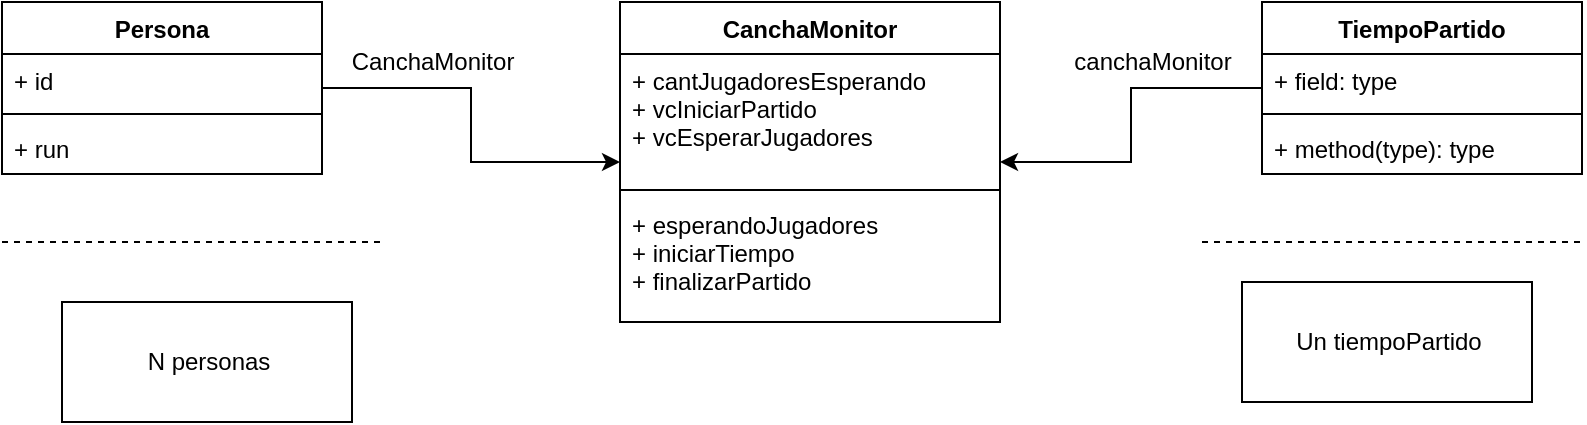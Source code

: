 <mxfile version="14.5.3" type="device"><diagram id="VdS_7EkI2pxSusMoUKf9" name="Page-1"><mxGraphModel dx="1108" dy="474" grid="1" gridSize="10" guides="1" tooltips="1" connect="1" arrows="1" fold="1" page="1" pageScale="1" pageWidth="827" pageHeight="1169" math="0" shadow="0"><root><mxCell id="0"/><mxCell id="1" parent="0"/><mxCell id="lbkpA79mumF9-HT5b3Nr-13" style="edgeStyle=orthogonalEdgeStyle;rounded=0;orthogonalLoop=1;jettySize=auto;html=1;" edge="1" parent="1" source="lbkpA79mumF9-HT5b3Nr-1" target="lbkpA79mumF9-HT5b3Nr-9"><mxGeometry relative="1" as="geometry"/></mxCell><mxCell id="lbkpA79mumF9-HT5b3Nr-1" value="Persona" style="swimlane;fontStyle=1;align=center;verticalAlign=top;childLayout=stackLayout;horizontal=1;startSize=26;horizontalStack=0;resizeParent=1;resizeParentMax=0;resizeLast=0;collapsible=1;marginBottom=0;" vertex="1" parent="1"><mxGeometry x="10" y="160" width="160" height="86" as="geometry"/></mxCell><mxCell id="lbkpA79mumF9-HT5b3Nr-2" value="+ id" style="text;strokeColor=none;fillColor=none;align=left;verticalAlign=top;spacingLeft=4;spacingRight=4;overflow=hidden;rotatable=0;points=[[0,0.5],[1,0.5]];portConstraint=eastwest;" vertex="1" parent="lbkpA79mumF9-HT5b3Nr-1"><mxGeometry y="26" width="160" height="26" as="geometry"/></mxCell><mxCell id="lbkpA79mumF9-HT5b3Nr-3" value="" style="line;strokeWidth=1;fillColor=none;align=left;verticalAlign=middle;spacingTop=-1;spacingLeft=3;spacingRight=3;rotatable=0;labelPosition=right;points=[];portConstraint=eastwest;" vertex="1" parent="lbkpA79mumF9-HT5b3Nr-1"><mxGeometry y="52" width="160" height="8" as="geometry"/></mxCell><mxCell id="lbkpA79mumF9-HT5b3Nr-4" value="+ run" style="text;strokeColor=none;fillColor=none;align=left;verticalAlign=top;spacingLeft=4;spacingRight=4;overflow=hidden;rotatable=0;points=[[0,0.5],[1,0.5]];portConstraint=eastwest;" vertex="1" parent="lbkpA79mumF9-HT5b3Nr-1"><mxGeometry y="60" width="160" height="26" as="geometry"/></mxCell><mxCell id="lbkpA79mumF9-HT5b3Nr-14" style="edgeStyle=orthogonalEdgeStyle;rounded=0;orthogonalLoop=1;jettySize=auto;html=1;" edge="1" parent="1" source="lbkpA79mumF9-HT5b3Nr-5" target="lbkpA79mumF9-HT5b3Nr-9"><mxGeometry relative="1" as="geometry"/></mxCell><mxCell id="lbkpA79mumF9-HT5b3Nr-5" value="TiempoPartido&#xA;" style="swimlane;fontStyle=1;align=center;verticalAlign=top;childLayout=stackLayout;horizontal=1;startSize=26;horizontalStack=0;resizeParent=1;resizeParentMax=0;resizeLast=0;collapsible=1;marginBottom=0;" vertex="1" parent="1"><mxGeometry x="640" y="160" width="160" height="86" as="geometry"/></mxCell><mxCell id="lbkpA79mumF9-HT5b3Nr-6" value="+ field: type" style="text;strokeColor=none;fillColor=none;align=left;verticalAlign=top;spacingLeft=4;spacingRight=4;overflow=hidden;rotatable=0;points=[[0,0.5],[1,0.5]];portConstraint=eastwest;" vertex="1" parent="lbkpA79mumF9-HT5b3Nr-5"><mxGeometry y="26" width="160" height="26" as="geometry"/></mxCell><mxCell id="lbkpA79mumF9-HT5b3Nr-7" value="" style="line;strokeWidth=1;fillColor=none;align=left;verticalAlign=middle;spacingTop=-1;spacingLeft=3;spacingRight=3;rotatable=0;labelPosition=right;points=[];portConstraint=eastwest;" vertex="1" parent="lbkpA79mumF9-HT5b3Nr-5"><mxGeometry y="52" width="160" height="8" as="geometry"/></mxCell><mxCell id="lbkpA79mumF9-HT5b3Nr-8" value="+ method(type): type" style="text;strokeColor=none;fillColor=none;align=left;verticalAlign=top;spacingLeft=4;spacingRight=4;overflow=hidden;rotatable=0;points=[[0,0.5],[1,0.5]];portConstraint=eastwest;" vertex="1" parent="lbkpA79mumF9-HT5b3Nr-5"><mxGeometry y="60" width="160" height="26" as="geometry"/></mxCell><mxCell id="lbkpA79mumF9-HT5b3Nr-9" value="CanchaMonitor" style="swimlane;fontStyle=1;align=center;verticalAlign=top;childLayout=stackLayout;horizontal=1;startSize=26;horizontalStack=0;resizeParent=1;resizeParentMax=0;resizeLast=0;collapsible=1;marginBottom=0;" vertex="1" parent="1"><mxGeometry x="319" y="160" width="190" height="160" as="geometry"/></mxCell><mxCell id="lbkpA79mumF9-HT5b3Nr-10" value="+ cantJugadoresEsperando&#xA;+ vcIniciarPartido&#xA;+ vcEsperarJugadores&#xA;" style="text;strokeColor=none;fillColor=none;align=left;verticalAlign=top;spacingLeft=4;spacingRight=4;overflow=hidden;rotatable=0;points=[[0,0.5],[1,0.5]];portConstraint=eastwest;" vertex="1" parent="lbkpA79mumF9-HT5b3Nr-9"><mxGeometry y="26" width="190" height="64" as="geometry"/></mxCell><mxCell id="lbkpA79mumF9-HT5b3Nr-11" value="" style="line;strokeWidth=1;fillColor=none;align=left;verticalAlign=middle;spacingTop=-1;spacingLeft=3;spacingRight=3;rotatable=0;labelPosition=right;points=[];portConstraint=eastwest;" vertex="1" parent="lbkpA79mumF9-HT5b3Nr-9"><mxGeometry y="90" width="190" height="8" as="geometry"/></mxCell><mxCell id="lbkpA79mumF9-HT5b3Nr-12" value="+ esperandoJugadores&#xA;+ iniciarTiempo&#xA;+ finalizarPartido&#xA;" style="text;strokeColor=none;fillColor=none;align=left;verticalAlign=top;spacingLeft=4;spacingRight=4;overflow=hidden;rotatable=0;points=[[0,0.5],[1,0.5]];portConstraint=eastwest;" vertex="1" parent="lbkpA79mumF9-HT5b3Nr-9"><mxGeometry y="98" width="190" height="62" as="geometry"/></mxCell><mxCell id="lbkpA79mumF9-HT5b3Nr-15" value="CanchaMonitor" style="text;html=1;align=center;verticalAlign=middle;resizable=0;points=[];autosize=1;" vertex="1" parent="1"><mxGeometry x="170" y="180" width="110" height="20" as="geometry"/></mxCell><mxCell id="lbkpA79mumF9-HT5b3Nr-16" value="canchaMonitor" style="text;html=1;align=center;verticalAlign=middle;resizable=0;points=[];autosize=1;" vertex="1" parent="1"><mxGeometry x="530" y="180" width="110" height="20" as="geometry"/></mxCell><mxCell id="lbkpA79mumF9-HT5b3Nr-17" value="N personas" style="html=1;" vertex="1" parent="1"><mxGeometry x="40" y="310" width="145" height="60" as="geometry"/></mxCell><mxCell id="lbkpA79mumF9-HT5b3Nr-18" value="" style="endArrow=none;dashed=1;html=1;" edge="1" parent="1"><mxGeometry width="50" height="50" relative="1" as="geometry"><mxPoint x="10" y="280" as="sourcePoint"/><mxPoint x="200" y="280" as="targetPoint"/></mxGeometry></mxCell><mxCell id="lbkpA79mumF9-HT5b3Nr-19" value="" style="endArrow=none;dashed=1;html=1;" edge="1" parent="1"><mxGeometry width="50" height="50" relative="1" as="geometry"><mxPoint x="610" y="280" as="sourcePoint"/><mxPoint x="800" y="280" as="targetPoint"/></mxGeometry></mxCell><mxCell id="lbkpA79mumF9-HT5b3Nr-20" value="Un tiempoPartido" style="html=1;" vertex="1" parent="1"><mxGeometry x="630" y="300" width="145" height="60" as="geometry"/></mxCell></root></mxGraphModel></diagram></mxfile>